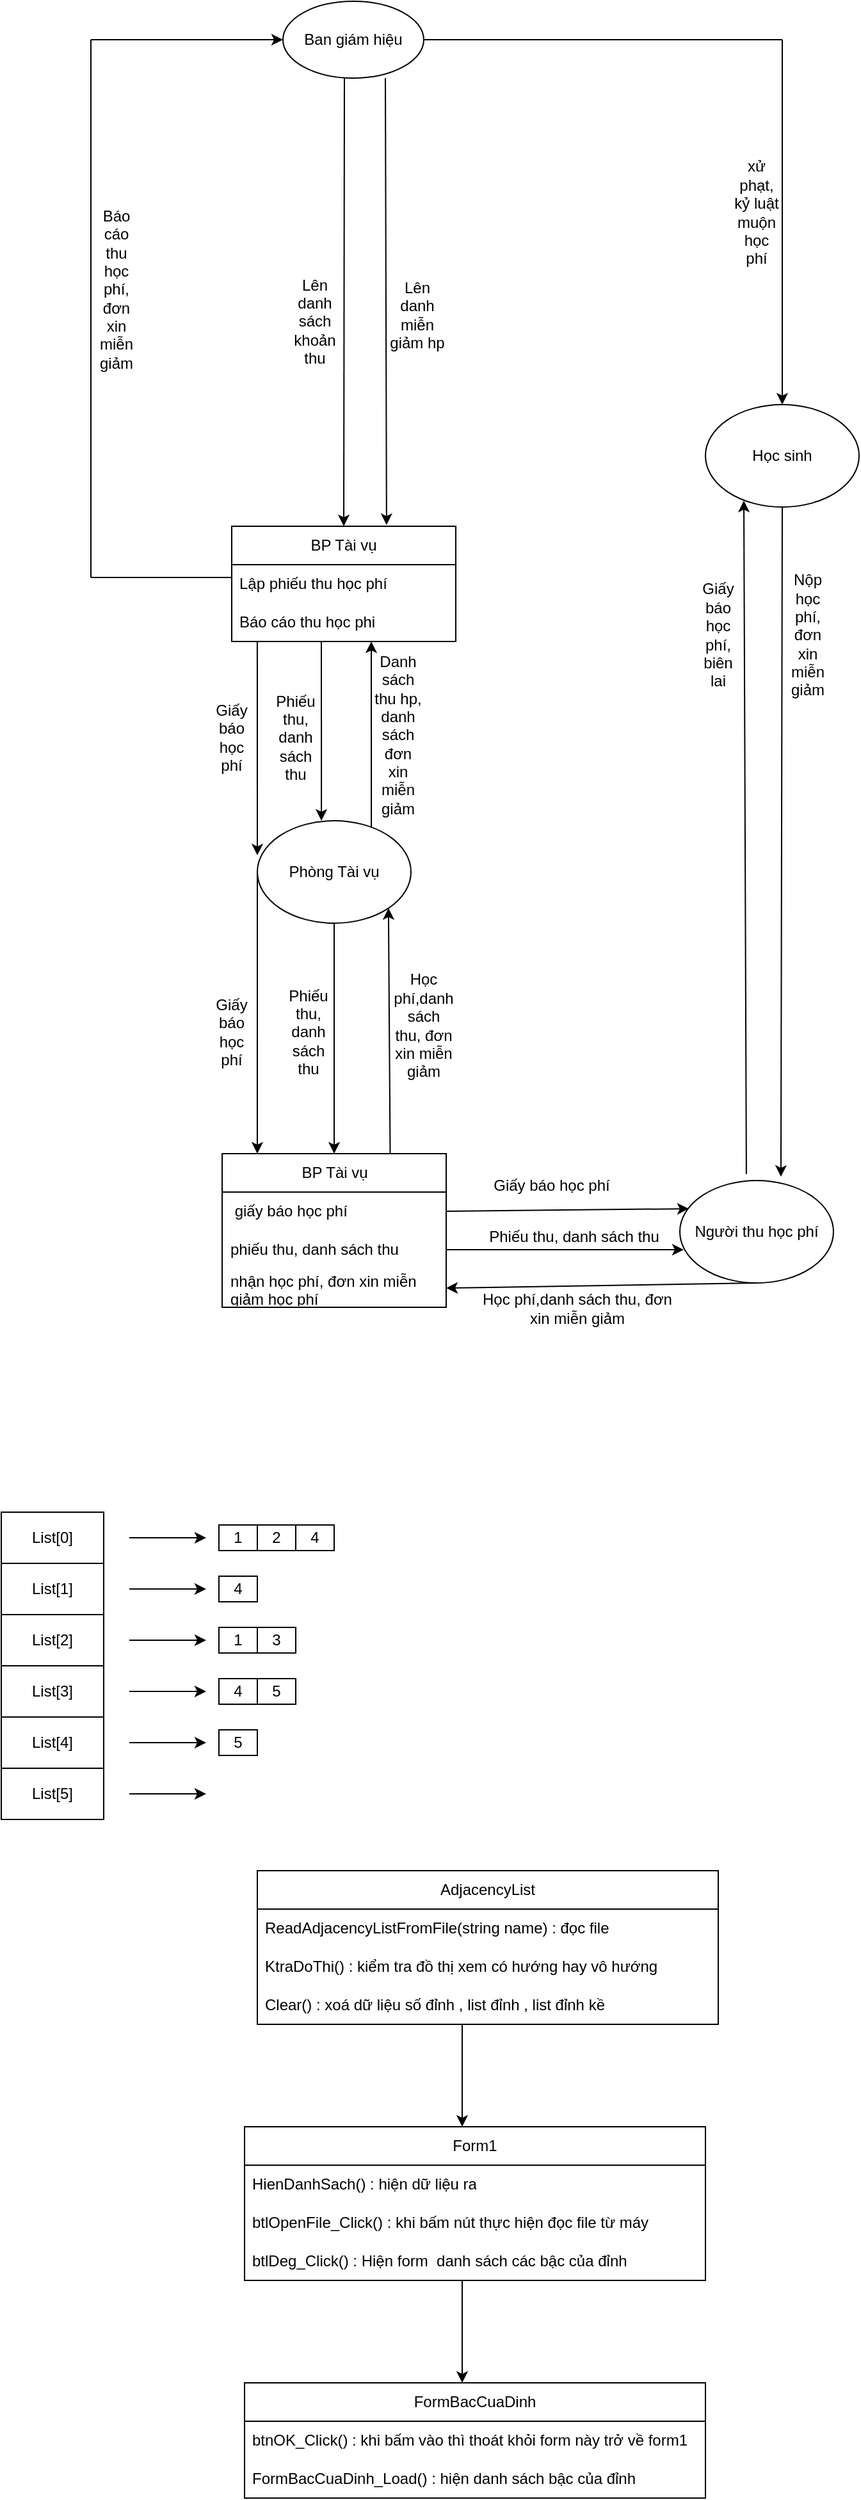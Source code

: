 <mxfile version="22.1.5" type="github">
  <diagram id="C5RBs43oDa-KdzZeNtuy" name="Page-1">
    <mxGraphModel dx="1050" dy="522" grid="1" gridSize="10" guides="1" tooltips="1" connect="1" arrows="1" fold="1" page="1" pageScale="1" pageWidth="827" pageHeight="1169" math="0" shadow="0">
      <root>
        <mxCell id="WIyWlLk6GJQsqaUBKTNV-0" />
        <mxCell id="WIyWlLk6GJQsqaUBKTNV-1" parent="WIyWlLk6GJQsqaUBKTNV-0" />
        <mxCell id="xmQk3MgsUaHxCkNboZjA-4" value="Ban giám hiệu" style="ellipse;whiteSpace=wrap;html=1;" parent="WIyWlLk6GJQsqaUBKTNV-1" vertex="1">
          <mxGeometry x="300" y="20" width="110" height="60" as="geometry" />
        </mxCell>
        <mxCell id="xmQk3MgsUaHxCkNboZjA-5" value="Học sinh" style="ellipse;whiteSpace=wrap;html=1;" parent="WIyWlLk6GJQsqaUBKTNV-1" vertex="1">
          <mxGeometry x="630" y="335" width="120" height="80" as="geometry" />
        </mxCell>
        <mxCell id="xmQk3MgsUaHxCkNboZjA-7" value="BP Tài vụ" style="swimlane;fontStyle=0;childLayout=stackLayout;horizontal=1;startSize=30;horizontalStack=0;resizeParent=1;resizeParentMax=0;resizeLast=0;collapsible=1;marginBottom=0;whiteSpace=wrap;html=1;" parent="WIyWlLk6GJQsqaUBKTNV-1" vertex="1">
          <mxGeometry x="260" y="430" width="175" height="90" as="geometry" />
        </mxCell>
        <mxCell id="xmQk3MgsUaHxCkNboZjA-8" value="Lập phiếu thu học phí" style="text;strokeColor=none;fillColor=none;align=left;verticalAlign=middle;spacingLeft=4;spacingRight=4;overflow=hidden;points=[[0,0.5],[1,0.5]];portConstraint=eastwest;rotatable=0;whiteSpace=wrap;html=1;" parent="xmQk3MgsUaHxCkNboZjA-7" vertex="1">
          <mxGeometry y="30" width="175" height="30" as="geometry" />
        </mxCell>
        <mxCell id="xmQk3MgsUaHxCkNboZjA-9" value="Báo cáo thu học phi" style="text;strokeColor=none;fillColor=none;align=left;verticalAlign=middle;spacingLeft=4;spacingRight=4;overflow=hidden;points=[[0,0.5],[1,0.5]];portConstraint=eastwest;rotatable=0;whiteSpace=wrap;html=1;" parent="xmQk3MgsUaHxCkNboZjA-7" vertex="1">
          <mxGeometry y="60" width="175" height="30" as="geometry" />
        </mxCell>
        <mxCell id="xmQk3MgsUaHxCkNboZjA-12" value="" style="endArrow=classic;html=1;rounded=0;entryX=0.5;entryY=0;entryDx=0;entryDy=0;" parent="WIyWlLk6GJQsqaUBKTNV-1" target="xmQk3MgsUaHxCkNboZjA-7" edge="1">
          <mxGeometry width="50" height="50" relative="1" as="geometry">
            <mxPoint x="348" y="80" as="sourcePoint" />
            <mxPoint x="350" y="420" as="targetPoint" />
            <Array as="points" />
          </mxGeometry>
        </mxCell>
        <mxCell id="xmQk3MgsUaHxCkNboZjA-13" value="Lên danh sách khoản thu" style="text;html=1;strokeColor=none;fillColor=none;align=center;verticalAlign=middle;whiteSpace=wrap;rounded=0;rotation=0;" parent="WIyWlLk6GJQsqaUBKTNV-1" vertex="1">
          <mxGeometry x="300" y="205" width="50" height="130" as="geometry" />
        </mxCell>
        <mxCell id="xmQk3MgsUaHxCkNboZjA-14" value="" style="endArrow=classic;html=1;rounded=0;entryX=0.691;entryY=-0.011;entryDx=0;entryDy=0;entryPerimeter=0;" parent="WIyWlLk6GJQsqaUBKTNV-1" target="xmQk3MgsUaHxCkNboZjA-7" edge="1">
          <mxGeometry width="50" height="50" relative="1" as="geometry">
            <mxPoint x="380" y="80" as="sourcePoint" />
            <mxPoint x="380.02" y="210" as="targetPoint" />
          </mxGeometry>
        </mxCell>
        <mxCell id="xmQk3MgsUaHxCkNboZjA-15" value="Lên danh miễn giảm hp" style="text;html=1;strokeColor=none;fillColor=none;align=center;verticalAlign=middle;whiteSpace=wrap;rounded=0;rotation=0;" parent="WIyWlLk6GJQsqaUBKTNV-1" vertex="1">
          <mxGeometry x="380" y="200" width="50" height="130" as="geometry" />
        </mxCell>
        <mxCell id="xmQk3MgsUaHxCkNboZjA-25" value="Phòng Tài vụ" style="ellipse;whiteSpace=wrap;html=1;" parent="WIyWlLk6GJQsqaUBKTNV-1" vertex="1">
          <mxGeometry x="280" y="660" width="120" height="80" as="geometry" />
        </mxCell>
        <mxCell id="xmQk3MgsUaHxCkNboZjA-26" value="" style="endArrow=classic;html=1;rounded=0;exitX=0.114;exitY=1;exitDx=0;exitDy=0;exitPerimeter=0;entryX=0;entryY=0.338;entryDx=0;entryDy=0;entryPerimeter=0;" parent="WIyWlLk6GJQsqaUBKTNV-1" source="xmQk3MgsUaHxCkNboZjA-9" target="xmQk3MgsUaHxCkNboZjA-25" edge="1">
          <mxGeometry width="50" height="50" relative="1" as="geometry">
            <mxPoint x="290" y="520" as="sourcePoint" />
            <mxPoint x="298" y="672" as="targetPoint" />
          </mxGeometry>
        </mxCell>
        <mxCell id="xmQk3MgsUaHxCkNboZjA-27" value="Giấy báo học phí" style="text;html=1;strokeColor=none;fillColor=none;align=center;verticalAlign=middle;whiteSpace=wrap;rounded=0;rotation=0;" parent="WIyWlLk6GJQsqaUBKTNV-1" vertex="1">
          <mxGeometry x="240" y="530" width="40" height="130" as="geometry" />
        </mxCell>
        <mxCell id="xmQk3MgsUaHxCkNboZjA-28" value="" style="endArrow=classic;html=1;rounded=0;exitX=0.4;exitY=1;exitDx=0;exitDy=0;exitPerimeter=0;entryX=0.417;entryY=0;entryDx=0;entryDy=0;entryPerimeter=0;" parent="WIyWlLk6GJQsqaUBKTNV-1" source="xmQk3MgsUaHxCkNboZjA-9" target="xmQk3MgsUaHxCkNboZjA-25" edge="1">
          <mxGeometry width="50" height="50" relative="1" as="geometry">
            <mxPoint x="349" y="532" as="sourcePoint" />
            <mxPoint x="390" y="650" as="targetPoint" />
          </mxGeometry>
        </mxCell>
        <mxCell id="xmQk3MgsUaHxCkNboZjA-29" value="Phiếu thu, danh sách thu" style="text;html=1;strokeColor=none;fillColor=none;align=center;verticalAlign=middle;whiteSpace=wrap;rounded=0;rotation=0;" parent="WIyWlLk6GJQsqaUBKTNV-1" vertex="1">
          <mxGeometry x="300" y="535" width="20" height="120" as="geometry" />
        </mxCell>
        <mxCell id="xmQk3MgsUaHxCkNboZjA-30" value="" style="endArrow=none;html=1;rounded=0;" parent="WIyWlLk6GJQsqaUBKTNV-1" edge="1">
          <mxGeometry width="50" height="50" relative="1" as="geometry">
            <mxPoint x="150" y="470" as="sourcePoint" />
            <mxPoint x="260" y="470" as="targetPoint" />
          </mxGeometry>
        </mxCell>
        <mxCell id="xmQk3MgsUaHxCkNboZjA-31" value="" style="endArrow=none;html=1;rounded=0;" parent="WIyWlLk6GJQsqaUBKTNV-1" edge="1">
          <mxGeometry width="50" height="50" relative="1" as="geometry">
            <mxPoint x="150" y="470" as="sourcePoint" />
            <mxPoint x="150" y="50" as="targetPoint" />
          </mxGeometry>
        </mxCell>
        <mxCell id="xmQk3MgsUaHxCkNboZjA-32" value="" style="endArrow=classic;html=1;rounded=0;entryX=0;entryY=0.5;entryDx=0;entryDy=0;" parent="WIyWlLk6GJQsqaUBKTNV-1" target="xmQk3MgsUaHxCkNboZjA-4" edge="1">
          <mxGeometry width="50" height="50" relative="1" as="geometry">
            <mxPoint x="150" y="50" as="sourcePoint" />
            <mxPoint x="450" y="260" as="targetPoint" />
          </mxGeometry>
        </mxCell>
        <mxCell id="xmQk3MgsUaHxCkNboZjA-33" value="Báo cáo thu học phí, đơn xin miễn giảm" style="text;html=1;strokeColor=none;fillColor=none;align=center;verticalAlign=middle;whiteSpace=wrap;rounded=0;rotation=0;" parent="WIyWlLk6GJQsqaUBKTNV-1" vertex="1">
          <mxGeometry x="150" y="180" width="40" height="130" as="geometry" />
        </mxCell>
        <mxCell id="xmQk3MgsUaHxCkNboZjA-34" value="" style="endArrow=classic;html=1;rounded=0;exitX=0;exitY=0.5;exitDx=0;exitDy=0;entryX=0.157;entryY=0;entryDx=0;entryDy=0;entryPerimeter=0;" parent="WIyWlLk6GJQsqaUBKTNV-1" source="xmQk3MgsUaHxCkNboZjA-25" target="-vV9-nSeKYRdDwyLPkwH-0" edge="1">
          <mxGeometry width="50" height="50" relative="1" as="geometry">
            <mxPoint x="400" y="580" as="sourcePoint" />
            <mxPoint x="450" y="530" as="targetPoint" />
          </mxGeometry>
        </mxCell>
        <mxCell id="xmQk3MgsUaHxCkNboZjA-35" value="Giấy báo học phí" style="text;html=1;strokeColor=none;fillColor=none;align=center;verticalAlign=middle;whiteSpace=wrap;rounded=0;rotation=0;" parent="WIyWlLk6GJQsqaUBKTNV-1" vertex="1">
          <mxGeometry x="240" y="760" width="40" height="130" as="geometry" />
        </mxCell>
        <mxCell id="xmQk3MgsUaHxCkNboZjA-36" value="" style="endArrow=classic;html=1;rounded=0;exitX=0.5;exitY=1;exitDx=0;exitDy=0;entryX=0.5;entryY=0;entryDx=0;entryDy=0;" parent="WIyWlLk6GJQsqaUBKTNV-1" source="xmQk3MgsUaHxCkNboZjA-25" target="-vV9-nSeKYRdDwyLPkwH-0" edge="1">
          <mxGeometry width="50" height="50" relative="1" as="geometry">
            <mxPoint x="392" y="682" as="sourcePoint" />
            <mxPoint x="652" y="683" as="targetPoint" />
          </mxGeometry>
        </mxCell>
        <mxCell id="xmQk3MgsUaHxCkNboZjA-37" value="Phiếu thu, danh sách thu" style="text;html=1;strokeColor=none;fillColor=none;align=center;verticalAlign=middle;whiteSpace=wrap;rounded=0;rotation=0;" parent="WIyWlLk6GJQsqaUBKTNV-1" vertex="1">
          <mxGeometry x="300" y="725" width="40" height="200" as="geometry" />
        </mxCell>
        <mxCell id="xmQk3MgsUaHxCkNboZjA-38" value="" style="endArrow=classic;html=1;rounded=0;exitX=0.433;exitY=-0.062;exitDx=0;exitDy=0;exitPerimeter=0;" parent="WIyWlLk6GJQsqaUBKTNV-1" source="-vV9-nSeKYRdDwyLPkwH-6" edge="1">
          <mxGeometry width="50" height="50" relative="1" as="geometry">
            <mxPoint x="660.96" y="662" as="sourcePoint" />
            <mxPoint x="660" y="410" as="targetPoint" />
          </mxGeometry>
        </mxCell>
        <mxCell id="xmQk3MgsUaHxCkNboZjA-39" value="Giấy báo học phí, biên lai" style="text;html=1;strokeColor=none;fillColor=none;align=center;verticalAlign=middle;whiteSpace=wrap;rounded=0;rotation=0;" parent="WIyWlLk6GJQsqaUBKTNV-1" vertex="1">
          <mxGeometry x="620" y="450" width="40" height="130" as="geometry" />
        </mxCell>
        <mxCell id="xmQk3MgsUaHxCkNboZjA-40" value="Nộp học phí, đơn xin miễn giảm" style="text;html=1;strokeColor=none;fillColor=none;align=center;verticalAlign=middle;whiteSpace=wrap;rounded=0;rotation=0;" parent="WIyWlLk6GJQsqaUBKTNV-1" vertex="1">
          <mxGeometry x="690" y="450" width="40" height="130" as="geometry" />
        </mxCell>
        <mxCell id="xmQk3MgsUaHxCkNboZjA-41" value="" style="endArrow=classic;html=1;rounded=0;exitX=0.5;exitY=1;exitDx=0;exitDy=0;entryX=0.658;entryY=-0.037;entryDx=0;entryDy=0;entryPerimeter=0;" parent="WIyWlLk6GJQsqaUBKTNV-1" source="xmQk3MgsUaHxCkNboZjA-5" target="-vV9-nSeKYRdDwyLPkwH-6" edge="1">
          <mxGeometry width="50" height="50" relative="1" as="geometry">
            <mxPoint x="690.5" y="680" as="sourcePoint" />
            <mxPoint x="690" y="660" as="targetPoint" />
          </mxGeometry>
        </mxCell>
        <mxCell id="xmQk3MgsUaHxCkNboZjA-42" value="" style="endArrow=classic;html=1;rounded=0;entryX=1;entryY=1;entryDx=0;entryDy=0;exitX=0.75;exitY=0;exitDx=0;exitDy=0;" parent="WIyWlLk6GJQsqaUBKTNV-1" source="-vV9-nSeKYRdDwyLPkwH-0" target="xmQk3MgsUaHxCkNboZjA-25" edge="1">
          <mxGeometry width="50" height="50" relative="1" as="geometry">
            <mxPoint x="630" y="710" as="sourcePoint" />
            <mxPoint x="450" y="520" as="targetPoint" />
          </mxGeometry>
        </mxCell>
        <mxCell id="xmQk3MgsUaHxCkNboZjA-43" value="Học phí,danh sách thu, đơn xin miễn giảm" style="text;html=1;strokeColor=none;fillColor=none;align=center;verticalAlign=middle;whiteSpace=wrap;rounded=0;rotation=0;" parent="WIyWlLk6GJQsqaUBKTNV-1" vertex="1">
          <mxGeometry x="385" y="740" width="50" height="160" as="geometry" />
        </mxCell>
        <mxCell id="xmQk3MgsUaHxCkNboZjA-45" value="" style="endArrow=classic;html=1;rounded=0;exitX=0.742;exitY=0.063;exitDx=0;exitDy=0;exitPerimeter=0;" parent="WIyWlLk6GJQsqaUBKTNV-1" source="xmQk3MgsUaHxCkNboZjA-25" edge="1">
          <mxGeometry width="50" height="50" relative="1" as="geometry">
            <mxPoint x="367" y="660" as="sourcePoint" />
            <mxPoint x="369" y="520" as="targetPoint" />
          </mxGeometry>
        </mxCell>
        <mxCell id="xmQk3MgsUaHxCkNboZjA-46" value="Danh sách thu hp, danh sách đơn xin miễn giảm" style="text;html=1;strokeColor=none;fillColor=none;align=center;verticalAlign=middle;whiteSpace=wrap;rounded=0;rotation=0;" parent="WIyWlLk6GJQsqaUBKTNV-1" vertex="1">
          <mxGeometry x="370" y="525" width="40" height="135" as="geometry" />
        </mxCell>
        <mxCell id="9L4HQrT2lWCUePaBfxo1-0" value="" style="endArrow=none;html=1;rounded=0;exitX=1;exitY=0.5;exitDx=0;exitDy=0;" parent="WIyWlLk6GJQsqaUBKTNV-1" source="xmQk3MgsUaHxCkNboZjA-4" edge="1">
          <mxGeometry width="50" height="50" relative="1" as="geometry">
            <mxPoint x="390" y="290" as="sourcePoint" />
            <mxPoint x="690" y="50" as="targetPoint" />
          </mxGeometry>
        </mxCell>
        <mxCell id="9L4HQrT2lWCUePaBfxo1-1" value="" style="endArrow=classic;html=1;rounded=0;entryX=0.5;entryY=0;entryDx=0;entryDy=0;" parent="WIyWlLk6GJQsqaUBKTNV-1" target="xmQk3MgsUaHxCkNboZjA-5" edge="1">
          <mxGeometry width="50" height="50" relative="1" as="geometry">
            <mxPoint x="690" y="50" as="sourcePoint" />
            <mxPoint x="440" y="240" as="targetPoint" />
          </mxGeometry>
        </mxCell>
        <mxCell id="9L4HQrT2lWCUePaBfxo1-2" value="xử phạt, kỷ luật muộn học phí" style="text;html=1;strokeColor=none;fillColor=none;align=center;verticalAlign=middle;whiteSpace=wrap;rounded=0;" parent="WIyWlLk6GJQsqaUBKTNV-1" vertex="1">
          <mxGeometry x="650" y="70" width="40" height="230" as="geometry" />
        </mxCell>
        <mxCell id="-vV9-nSeKYRdDwyLPkwH-0" value="BP Tài vụ" style="swimlane;fontStyle=0;childLayout=stackLayout;horizontal=1;startSize=30;horizontalStack=0;resizeParent=1;resizeParentMax=0;resizeLast=0;collapsible=1;marginBottom=0;whiteSpace=wrap;html=1;" parent="WIyWlLk6GJQsqaUBKTNV-1" vertex="1">
          <mxGeometry x="252.5" y="920" width="175" height="120" as="geometry" />
        </mxCell>
        <mxCell id="-vV9-nSeKYRdDwyLPkwH-1" value="&amp;nbsp;giấy báo học phí" style="text;strokeColor=none;fillColor=none;align=left;verticalAlign=middle;spacingLeft=4;spacingRight=4;overflow=hidden;points=[[0,0.5],[1,0.5]];portConstraint=eastwest;rotatable=0;whiteSpace=wrap;html=1;" parent="-vV9-nSeKYRdDwyLPkwH-0" vertex="1">
          <mxGeometry y="30" width="175" height="30" as="geometry" />
        </mxCell>
        <mxCell id="-vV9-nSeKYRdDwyLPkwH-2" value="phiếu thu, danh sách thu" style="text;strokeColor=none;fillColor=none;align=left;verticalAlign=middle;spacingLeft=4;spacingRight=4;overflow=hidden;points=[[0,0.5],[1,0.5]];portConstraint=eastwest;rotatable=0;whiteSpace=wrap;html=1;" parent="-vV9-nSeKYRdDwyLPkwH-0" vertex="1">
          <mxGeometry y="60" width="175" height="30" as="geometry" />
        </mxCell>
        <mxCell id="-vV9-nSeKYRdDwyLPkwH-5" value="nhận học phí, đơn xin miễn giảm học phí" style="text;strokeColor=none;fillColor=none;align=left;verticalAlign=middle;spacingLeft=4;spacingRight=4;overflow=hidden;points=[[0,0.5],[1,0.5]];portConstraint=eastwest;rotatable=0;whiteSpace=wrap;html=1;" parent="-vV9-nSeKYRdDwyLPkwH-0" vertex="1">
          <mxGeometry y="90" width="175" height="30" as="geometry" />
        </mxCell>
        <mxCell id="-vV9-nSeKYRdDwyLPkwH-6" value="Người thu học phí" style="ellipse;whiteSpace=wrap;html=1;" parent="WIyWlLk6GJQsqaUBKTNV-1" vertex="1">
          <mxGeometry x="610" y="941" width="120" height="80" as="geometry" />
        </mxCell>
        <mxCell id="-vV9-nSeKYRdDwyLPkwH-7" value="" style="endArrow=classic;html=1;rounded=0;exitX=1;exitY=0.5;exitDx=0;exitDy=0;entryX=0.058;entryY=0.275;entryDx=0;entryDy=0;entryPerimeter=0;" parent="WIyWlLk6GJQsqaUBKTNV-1" source="-vV9-nSeKYRdDwyLPkwH-1" target="-vV9-nSeKYRdDwyLPkwH-6" edge="1">
          <mxGeometry width="50" height="50" relative="1" as="geometry">
            <mxPoint x="500" y="950" as="sourcePoint" />
            <mxPoint x="550" y="900" as="targetPoint" />
          </mxGeometry>
        </mxCell>
        <mxCell id="-vV9-nSeKYRdDwyLPkwH-9" value="Giấy báo học phí" style="text;html=1;strokeColor=none;fillColor=none;align=center;verticalAlign=middle;whiteSpace=wrap;rounded=0;rotation=0;" parent="WIyWlLk6GJQsqaUBKTNV-1" vertex="1">
          <mxGeometry x="435" y="930" width="150" height="30" as="geometry" />
        </mxCell>
        <mxCell id="-vV9-nSeKYRdDwyLPkwH-10" value="Phiếu thu, danh sách thu" style="text;html=1;strokeColor=none;fillColor=none;align=center;verticalAlign=middle;whiteSpace=wrap;rounded=0;rotation=0;" parent="WIyWlLk6GJQsqaUBKTNV-1" vertex="1">
          <mxGeometry x="450" y="970" width="155" height="30" as="geometry" />
        </mxCell>
        <mxCell id="-vV9-nSeKYRdDwyLPkwH-11" value="" style="endArrow=classic;html=1;rounded=0;exitX=1;exitY=0.5;exitDx=0;exitDy=0;entryX=0.025;entryY=0.675;entryDx=0;entryDy=0;entryPerimeter=0;" parent="WIyWlLk6GJQsqaUBKTNV-1" source="-vV9-nSeKYRdDwyLPkwH-2" target="-vV9-nSeKYRdDwyLPkwH-6" edge="1">
          <mxGeometry width="50" height="50" relative="1" as="geometry">
            <mxPoint x="390" y="1000" as="sourcePoint" />
            <mxPoint x="440" y="950" as="targetPoint" />
          </mxGeometry>
        </mxCell>
        <mxCell id="-vV9-nSeKYRdDwyLPkwH-12" value="" style="endArrow=classic;html=1;rounded=0;exitX=0.5;exitY=1;exitDx=0;exitDy=0;entryX=1;entryY=0.5;entryDx=0;entryDy=0;" parent="WIyWlLk6GJQsqaUBKTNV-1" source="-vV9-nSeKYRdDwyLPkwH-6" target="-vV9-nSeKYRdDwyLPkwH-5" edge="1">
          <mxGeometry width="50" height="50" relative="1" as="geometry">
            <mxPoint x="390" y="1000" as="sourcePoint" />
            <mxPoint x="440" y="950" as="targetPoint" />
          </mxGeometry>
        </mxCell>
        <mxCell id="-vV9-nSeKYRdDwyLPkwH-13" value="Học phí,danh sách thu, đơn xin miễn giảm" style="text;html=1;strokeColor=none;fillColor=none;align=center;verticalAlign=middle;whiteSpace=wrap;rounded=0;rotation=0;" parent="WIyWlLk6GJQsqaUBKTNV-1" vertex="1">
          <mxGeometry x="450" y="1021" width="160" height="40" as="geometry" />
        </mxCell>
        <mxCell id="oM_o3pCIUl9nxBPxIS0T-0" value="" style="shape=table;startSize=0;container=1;collapsible=0;childLayout=tableLayout;" parent="WIyWlLk6GJQsqaUBKTNV-1" vertex="1">
          <mxGeometry x="80" y="1200" width="80" height="240" as="geometry" />
        </mxCell>
        <mxCell id="oM_o3pCIUl9nxBPxIS0T-1" value="" style="shape=tableRow;horizontal=0;startSize=0;swimlaneHead=0;swimlaneBody=0;strokeColor=inherit;top=0;left=0;bottom=0;right=0;collapsible=0;dropTarget=0;fillColor=none;points=[[0,0.5],[1,0.5]];portConstraint=eastwest;" parent="oM_o3pCIUl9nxBPxIS0T-0" vertex="1">
          <mxGeometry width="80" height="40" as="geometry" />
        </mxCell>
        <mxCell id="oM_o3pCIUl9nxBPxIS0T-2" value="List[0]" style="shape=partialRectangle;html=1;whiteSpace=wrap;connectable=0;strokeColor=inherit;overflow=hidden;fillColor=none;top=0;left=0;bottom=0;right=0;pointerEvents=1;" parent="oM_o3pCIUl9nxBPxIS0T-1" vertex="1">
          <mxGeometry width="80" height="40" as="geometry">
            <mxRectangle width="80" height="40" as="alternateBounds" />
          </mxGeometry>
        </mxCell>
        <mxCell id="oM_o3pCIUl9nxBPxIS0T-3" value="" style="shape=tableRow;horizontal=0;startSize=0;swimlaneHead=0;swimlaneBody=0;strokeColor=inherit;top=0;left=0;bottom=0;right=0;collapsible=0;dropTarget=0;fillColor=none;points=[[0,0.5],[1,0.5]];portConstraint=eastwest;" parent="oM_o3pCIUl9nxBPxIS0T-0" vertex="1">
          <mxGeometry y="40" width="80" height="40" as="geometry" />
        </mxCell>
        <mxCell id="oM_o3pCIUl9nxBPxIS0T-4" value="List[1]" style="shape=partialRectangle;html=1;whiteSpace=wrap;connectable=0;strokeColor=inherit;overflow=hidden;fillColor=none;top=0;left=0;bottom=0;right=0;pointerEvents=1;" parent="oM_o3pCIUl9nxBPxIS0T-3" vertex="1">
          <mxGeometry width="80" height="40" as="geometry">
            <mxRectangle width="80" height="40" as="alternateBounds" />
          </mxGeometry>
        </mxCell>
        <mxCell id="oM_o3pCIUl9nxBPxIS0T-5" value="" style="shape=tableRow;horizontal=0;startSize=0;swimlaneHead=0;swimlaneBody=0;strokeColor=inherit;top=0;left=0;bottom=0;right=0;collapsible=0;dropTarget=0;fillColor=none;points=[[0,0.5],[1,0.5]];portConstraint=eastwest;" parent="oM_o3pCIUl9nxBPxIS0T-0" vertex="1">
          <mxGeometry y="80" width="80" height="40" as="geometry" />
        </mxCell>
        <mxCell id="oM_o3pCIUl9nxBPxIS0T-6" value="List[2]" style="shape=partialRectangle;html=1;whiteSpace=wrap;connectable=0;strokeColor=inherit;overflow=hidden;fillColor=none;top=0;left=0;bottom=0;right=0;pointerEvents=1;" parent="oM_o3pCIUl9nxBPxIS0T-5" vertex="1">
          <mxGeometry width="80" height="40" as="geometry">
            <mxRectangle width="80" height="40" as="alternateBounds" />
          </mxGeometry>
        </mxCell>
        <mxCell id="oM_o3pCIUl9nxBPxIS0T-7" value="" style="shape=tableRow;horizontal=0;startSize=0;swimlaneHead=0;swimlaneBody=0;strokeColor=inherit;top=0;left=0;bottom=0;right=0;collapsible=0;dropTarget=0;fillColor=none;points=[[0,0.5],[1,0.5]];portConstraint=eastwest;" parent="oM_o3pCIUl9nxBPxIS0T-0" vertex="1">
          <mxGeometry y="120" width="80" height="40" as="geometry" />
        </mxCell>
        <mxCell id="oM_o3pCIUl9nxBPxIS0T-8" value="List[3]" style="shape=partialRectangle;html=1;whiteSpace=wrap;connectable=0;strokeColor=inherit;overflow=hidden;fillColor=none;top=0;left=0;bottom=0;right=0;pointerEvents=1;" parent="oM_o3pCIUl9nxBPxIS0T-7" vertex="1">
          <mxGeometry width="80" height="40" as="geometry">
            <mxRectangle width="80" height="40" as="alternateBounds" />
          </mxGeometry>
        </mxCell>
        <mxCell id="oM_o3pCIUl9nxBPxIS0T-9" value="" style="shape=tableRow;horizontal=0;startSize=0;swimlaneHead=0;swimlaneBody=0;strokeColor=inherit;top=0;left=0;bottom=0;right=0;collapsible=0;dropTarget=0;fillColor=none;points=[[0,0.5],[1,0.5]];portConstraint=eastwest;" parent="oM_o3pCIUl9nxBPxIS0T-0" vertex="1">
          <mxGeometry y="160" width="80" height="40" as="geometry" />
        </mxCell>
        <mxCell id="oM_o3pCIUl9nxBPxIS0T-10" value="List[4]" style="shape=partialRectangle;html=1;whiteSpace=wrap;connectable=0;strokeColor=inherit;overflow=hidden;fillColor=none;top=0;left=0;bottom=0;right=0;pointerEvents=1;" parent="oM_o3pCIUl9nxBPxIS0T-9" vertex="1">
          <mxGeometry width="80" height="40" as="geometry">
            <mxRectangle width="80" height="40" as="alternateBounds" />
          </mxGeometry>
        </mxCell>
        <mxCell id="oM_o3pCIUl9nxBPxIS0T-11" value="" style="shape=tableRow;horizontal=0;startSize=0;swimlaneHead=0;swimlaneBody=0;strokeColor=inherit;top=0;left=0;bottom=0;right=0;collapsible=0;dropTarget=0;fillColor=none;points=[[0,0.5],[1,0.5]];portConstraint=eastwest;" parent="oM_o3pCIUl9nxBPxIS0T-0" vertex="1">
          <mxGeometry y="200" width="80" height="40" as="geometry" />
        </mxCell>
        <mxCell id="oM_o3pCIUl9nxBPxIS0T-12" value="List[5]" style="shape=partialRectangle;html=1;whiteSpace=wrap;connectable=0;strokeColor=inherit;overflow=hidden;fillColor=none;top=0;left=0;bottom=0;right=0;pointerEvents=1;" parent="oM_o3pCIUl9nxBPxIS0T-11" vertex="1">
          <mxGeometry width="80" height="40" as="geometry">
            <mxRectangle width="80" height="40" as="alternateBounds" />
          </mxGeometry>
        </mxCell>
        <mxCell id="oM_o3pCIUl9nxBPxIS0T-13" value="" style="endArrow=classic;html=1;rounded=0;" parent="WIyWlLk6GJQsqaUBKTNV-1" edge="1">
          <mxGeometry width="50" height="50" relative="1" as="geometry">
            <mxPoint x="180" y="1220" as="sourcePoint" />
            <mxPoint x="240" y="1220" as="targetPoint" />
          </mxGeometry>
        </mxCell>
        <mxCell id="oM_o3pCIUl9nxBPxIS0T-14" value="" style="endArrow=classic;html=1;rounded=0;" parent="WIyWlLk6GJQsqaUBKTNV-1" edge="1">
          <mxGeometry width="50" height="50" relative="1" as="geometry">
            <mxPoint x="180" y="1380" as="sourcePoint" />
            <mxPoint x="240" y="1380" as="targetPoint" />
          </mxGeometry>
        </mxCell>
        <mxCell id="oM_o3pCIUl9nxBPxIS0T-15" value="" style="endArrow=classic;html=1;rounded=0;" parent="WIyWlLk6GJQsqaUBKTNV-1" edge="1">
          <mxGeometry width="50" height="50" relative="1" as="geometry">
            <mxPoint x="180" y="1260" as="sourcePoint" />
            <mxPoint x="240" y="1260" as="targetPoint" />
          </mxGeometry>
        </mxCell>
        <mxCell id="oM_o3pCIUl9nxBPxIS0T-16" value="" style="endArrow=classic;html=1;rounded=0;" parent="WIyWlLk6GJQsqaUBKTNV-1" edge="1">
          <mxGeometry width="50" height="50" relative="1" as="geometry">
            <mxPoint x="180" y="1300" as="sourcePoint" />
            <mxPoint x="240" y="1300" as="targetPoint" />
          </mxGeometry>
        </mxCell>
        <mxCell id="oM_o3pCIUl9nxBPxIS0T-17" value="" style="endArrow=classic;html=1;rounded=0;" parent="WIyWlLk6GJQsqaUBKTNV-1" edge="1">
          <mxGeometry width="50" height="50" relative="1" as="geometry">
            <mxPoint x="180" y="1340" as="sourcePoint" />
            <mxPoint x="240" y="1340" as="targetPoint" />
          </mxGeometry>
        </mxCell>
        <mxCell id="oM_o3pCIUl9nxBPxIS0T-18" value="" style="endArrow=classic;html=1;rounded=0;" parent="WIyWlLk6GJQsqaUBKTNV-1" edge="1">
          <mxGeometry width="50" height="50" relative="1" as="geometry">
            <mxPoint x="180" y="1420" as="sourcePoint" />
            <mxPoint x="240" y="1420" as="targetPoint" />
          </mxGeometry>
        </mxCell>
        <mxCell id="oM_o3pCIUl9nxBPxIS0T-19" value="" style="shape=table;startSize=0;container=1;collapsible=0;childLayout=tableLayout;" parent="WIyWlLk6GJQsqaUBKTNV-1" vertex="1">
          <mxGeometry x="250" y="1210" width="90" height="20" as="geometry" />
        </mxCell>
        <mxCell id="oM_o3pCIUl9nxBPxIS0T-20" value="" style="shape=tableRow;horizontal=0;startSize=0;swimlaneHead=0;swimlaneBody=0;strokeColor=inherit;top=0;left=0;bottom=0;right=0;collapsible=0;dropTarget=0;fillColor=none;points=[[0,0.5],[1,0.5]];portConstraint=eastwest;" parent="oM_o3pCIUl9nxBPxIS0T-19" vertex="1">
          <mxGeometry width="90" height="20" as="geometry" />
        </mxCell>
        <mxCell id="oM_o3pCIUl9nxBPxIS0T-21" value="1" style="shape=partialRectangle;html=1;whiteSpace=wrap;connectable=0;strokeColor=inherit;overflow=hidden;fillColor=none;top=0;left=0;bottom=0;right=0;pointerEvents=1;" parent="oM_o3pCIUl9nxBPxIS0T-20" vertex="1">
          <mxGeometry width="30" height="20" as="geometry">
            <mxRectangle width="30" height="20" as="alternateBounds" />
          </mxGeometry>
        </mxCell>
        <mxCell id="oM_o3pCIUl9nxBPxIS0T-22" value="2" style="shape=partialRectangle;html=1;whiteSpace=wrap;connectable=0;strokeColor=inherit;overflow=hidden;fillColor=none;top=0;left=0;bottom=0;right=0;pointerEvents=1;" parent="oM_o3pCIUl9nxBPxIS0T-20" vertex="1">
          <mxGeometry x="30" width="30" height="20" as="geometry">
            <mxRectangle width="30" height="20" as="alternateBounds" />
          </mxGeometry>
        </mxCell>
        <mxCell id="oM_o3pCIUl9nxBPxIS0T-23" value="4" style="shape=partialRectangle;html=1;whiteSpace=wrap;connectable=0;strokeColor=inherit;overflow=hidden;fillColor=none;top=0;left=0;bottom=0;right=0;pointerEvents=1;" parent="oM_o3pCIUl9nxBPxIS0T-20" vertex="1">
          <mxGeometry x="60" width="30" height="20" as="geometry">
            <mxRectangle width="30" height="20" as="alternateBounds" />
          </mxGeometry>
        </mxCell>
        <mxCell id="oM_o3pCIUl9nxBPxIS0T-52" style="edgeStyle=orthogonalEdgeStyle;rounded=0;orthogonalLoop=1;jettySize=auto;html=1;exitX=1;exitY=0.5;exitDx=0;exitDy=0;" parent="oM_o3pCIUl9nxBPxIS0T-19" source="oM_o3pCIUl9nxBPxIS0T-19" target="oM_o3pCIUl9nxBPxIS0T-20" edge="1">
          <mxGeometry relative="1" as="geometry" />
        </mxCell>
        <mxCell id="oM_o3pCIUl9nxBPxIS0T-49" value="" style="shape=table;startSize=0;container=1;collapsible=0;childLayout=tableLayout;" parent="WIyWlLk6GJQsqaUBKTNV-1" vertex="1">
          <mxGeometry x="250" y="1250" width="30" height="20" as="geometry" />
        </mxCell>
        <mxCell id="oM_o3pCIUl9nxBPxIS0T-50" value="" style="shape=tableRow;horizontal=0;startSize=0;swimlaneHead=0;swimlaneBody=0;strokeColor=inherit;top=0;left=0;bottom=0;right=0;collapsible=0;dropTarget=0;fillColor=none;points=[[0,0.5],[1,0.5]];portConstraint=eastwest;" parent="oM_o3pCIUl9nxBPxIS0T-49" vertex="1">
          <mxGeometry width="30" height="20" as="geometry" />
        </mxCell>
        <mxCell id="oM_o3pCIUl9nxBPxIS0T-51" value="4" style="shape=partialRectangle;html=1;whiteSpace=wrap;connectable=0;strokeColor=inherit;overflow=hidden;fillColor=none;top=0;left=0;bottom=0;right=0;pointerEvents=1;" parent="oM_o3pCIUl9nxBPxIS0T-50" vertex="1">
          <mxGeometry width="30" height="20" as="geometry">
            <mxRectangle width="30" height="20" as="alternateBounds" />
          </mxGeometry>
        </mxCell>
        <mxCell id="oM_o3pCIUl9nxBPxIS0T-56" value="" style="shape=table;startSize=0;container=1;collapsible=0;childLayout=tableLayout;" parent="WIyWlLk6GJQsqaUBKTNV-1" vertex="1">
          <mxGeometry x="250" y="1290" width="60" height="20" as="geometry" />
        </mxCell>
        <mxCell id="oM_o3pCIUl9nxBPxIS0T-57" value="" style="shape=tableRow;horizontal=0;startSize=0;swimlaneHead=0;swimlaneBody=0;strokeColor=inherit;top=0;left=0;bottom=0;right=0;collapsible=0;dropTarget=0;fillColor=none;points=[[0,0.5],[1,0.5]];portConstraint=eastwest;" parent="oM_o3pCIUl9nxBPxIS0T-56" vertex="1">
          <mxGeometry width="60" height="20" as="geometry" />
        </mxCell>
        <mxCell id="oM_o3pCIUl9nxBPxIS0T-58" value="1" style="shape=partialRectangle;html=1;whiteSpace=wrap;connectable=0;strokeColor=inherit;overflow=hidden;fillColor=none;top=0;left=0;bottom=0;right=0;pointerEvents=1;" parent="oM_o3pCIUl9nxBPxIS0T-57" vertex="1">
          <mxGeometry width="30" height="20" as="geometry">
            <mxRectangle width="30" height="20" as="alternateBounds" />
          </mxGeometry>
        </mxCell>
        <mxCell id="oM_o3pCIUl9nxBPxIS0T-59" value="3" style="shape=partialRectangle;html=1;whiteSpace=wrap;connectable=0;strokeColor=inherit;overflow=hidden;fillColor=none;top=0;left=0;bottom=0;right=0;pointerEvents=1;" parent="oM_o3pCIUl9nxBPxIS0T-57" vertex="1">
          <mxGeometry x="30" width="30" height="20" as="geometry">
            <mxRectangle width="30" height="20" as="alternateBounds" />
          </mxGeometry>
        </mxCell>
        <mxCell id="oM_o3pCIUl9nxBPxIS0T-60" value="" style="shape=table;startSize=0;container=1;collapsible=0;childLayout=tableLayout;" parent="WIyWlLk6GJQsqaUBKTNV-1" vertex="1">
          <mxGeometry x="250" y="1330" width="60" height="20" as="geometry" />
        </mxCell>
        <mxCell id="oM_o3pCIUl9nxBPxIS0T-61" value="" style="shape=tableRow;horizontal=0;startSize=0;swimlaneHead=0;swimlaneBody=0;strokeColor=inherit;top=0;left=0;bottom=0;right=0;collapsible=0;dropTarget=0;fillColor=none;points=[[0,0.5],[1,0.5]];portConstraint=eastwest;" parent="oM_o3pCIUl9nxBPxIS0T-60" vertex="1">
          <mxGeometry width="60" height="20" as="geometry" />
        </mxCell>
        <mxCell id="oM_o3pCIUl9nxBPxIS0T-62" value="4" style="shape=partialRectangle;html=1;whiteSpace=wrap;connectable=0;strokeColor=inherit;overflow=hidden;fillColor=none;top=0;left=0;bottom=0;right=0;pointerEvents=1;" parent="oM_o3pCIUl9nxBPxIS0T-61" vertex="1">
          <mxGeometry width="30" height="20" as="geometry">
            <mxRectangle width="30" height="20" as="alternateBounds" />
          </mxGeometry>
        </mxCell>
        <mxCell id="oM_o3pCIUl9nxBPxIS0T-63" value="5" style="shape=partialRectangle;html=1;whiteSpace=wrap;connectable=0;strokeColor=inherit;overflow=hidden;fillColor=none;top=0;left=0;bottom=0;right=0;pointerEvents=1;" parent="oM_o3pCIUl9nxBPxIS0T-61" vertex="1">
          <mxGeometry x="30" width="30" height="20" as="geometry">
            <mxRectangle width="30" height="20" as="alternateBounds" />
          </mxGeometry>
        </mxCell>
        <mxCell id="oM_o3pCIUl9nxBPxIS0T-64" value="" style="shape=table;startSize=0;container=1;collapsible=0;childLayout=tableLayout;" parent="WIyWlLk6GJQsqaUBKTNV-1" vertex="1">
          <mxGeometry x="250" y="1370" width="30" height="20" as="geometry" />
        </mxCell>
        <mxCell id="oM_o3pCIUl9nxBPxIS0T-65" value="" style="shape=tableRow;horizontal=0;startSize=0;swimlaneHead=0;swimlaneBody=0;strokeColor=inherit;top=0;left=0;bottom=0;right=0;collapsible=0;dropTarget=0;fillColor=none;points=[[0,0.5],[1,0.5]];portConstraint=eastwest;" parent="oM_o3pCIUl9nxBPxIS0T-64" vertex="1">
          <mxGeometry width="30" height="20" as="geometry" />
        </mxCell>
        <mxCell id="oM_o3pCIUl9nxBPxIS0T-66" value="5" style="shape=partialRectangle;html=1;whiteSpace=wrap;connectable=0;strokeColor=inherit;overflow=hidden;fillColor=none;top=0;left=0;bottom=0;right=0;pointerEvents=1;" parent="oM_o3pCIUl9nxBPxIS0T-65" vertex="1">
          <mxGeometry width="30" height="20" as="geometry">
            <mxRectangle width="30" height="20" as="alternateBounds" />
          </mxGeometry>
        </mxCell>
        <mxCell id="pB31ZOLFIcFjXM4ZGBIL-0" value="AdjacencyList" style="swimlane;fontStyle=0;childLayout=stackLayout;horizontal=1;startSize=30;horizontalStack=0;resizeParent=1;resizeParentMax=0;resizeLast=0;collapsible=1;marginBottom=0;whiteSpace=wrap;html=1;" vertex="1" parent="WIyWlLk6GJQsqaUBKTNV-1">
          <mxGeometry x="280" y="1480" width="360" height="120" as="geometry" />
        </mxCell>
        <mxCell id="pB31ZOLFIcFjXM4ZGBIL-1" value="ReadAdjacencyListFromFile(string name) : đọc file&amp;nbsp;" style="text;strokeColor=none;fillColor=none;align=left;verticalAlign=middle;spacingLeft=4;spacingRight=4;overflow=hidden;points=[[0,0.5],[1,0.5]];portConstraint=eastwest;rotatable=0;whiteSpace=wrap;html=1;" vertex="1" parent="pB31ZOLFIcFjXM4ZGBIL-0">
          <mxGeometry y="30" width="360" height="30" as="geometry" />
        </mxCell>
        <mxCell id="pB31ZOLFIcFjXM4ZGBIL-2" value="KtraDoThi() : kiểm tra đồ thị xem có hướng hay vô hướng" style="text;strokeColor=none;fillColor=none;align=left;verticalAlign=middle;spacingLeft=4;spacingRight=4;overflow=hidden;points=[[0,0.5],[1,0.5]];portConstraint=eastwest;rotatable=0;whiteSpace=wrap;html=1;" vertex="1" parent="pB31ZOLFIcFjXM4ZGBIL-0">
          <mxGeometry y="60" width="360" height="30" as="geometry" />
        </mxCell>
        <mxCell id="pB31ZOLFIcFjXM4ZGBIL-3" value="Clear() : xoá dữ liệu số đỉnh , list đỉnh , list đỉnh kề" style="text;strokeColor=none;fillColor=none;align=left;verticalAlign=middle;spacingLeft=4;spacingRight=4;overflow=hidden;points=[[0,0.5],[1,0.5]];portConstraint=eastwest;rotatable=0;whiteSpace=wrap;html=1;" vertex="1" parent="pB31ZOLFIcFjXM4ZGBIL-0">
          <mxGeometry y="90" width="360" height="30" as="geometry" />
        </mxCell>
        <mxCell id="pB31ZOLFIcFjXM4ZGBIL-4" value="Form1" style="swimlane;fontStyle=0;childLayout=stackLayout;horizontal=1;startSize=30;horizontalStack=0;resizeParent=1;resizeParentMax=0;resizeLast=0;collapsible=1;marginBottom=0;whiteSpace=wrap;html=1;" vertex="1" parent="WIyWlLk6GJQsqaUBKTNV-1">
          <mxGeometry x="270" y="1680" width="360" height="120" as="geometry" />
        </mxCell>
        <mxCell id="pB31ZOLFIcFjXM4ZGBIL-5" value="HienDanhSach() : hiện dữ liệu ra&lt;span id=&quot;docs-internal-guid-e5c6fd28-7fff-b274-dc6e-0d8380b94655&quot;&gt;&lt;/span&gt;" style="text;strokeColor=none;fillColor=none;align=left;verticalAlign=middle;spacingLeft=4;spacingRight=4;overflow=hidden;points=[[0,0.5],[1,0.5]];portConstraint=eastwest;rotatable=0;whiteSpace=wrap;html=1;" vertex="1" parent="pB31ZOLFIcFjXM4ZGBIL-4">
          <mxGeometry y="30" width="360" height="30" as="geometry" />
        </mxCell>
        <mxCell id="pB31ZOLFIcFjXM4ZGBIL-6" value="btlOpenFile_Click() : khi bấm nút thực hiện đọc file từ máy" style="text;strokeColor=none;fillColor=none;align=left;verticalAlign=middle;spacingLeft=4;spacingRight=4;overflow=hidden;points=[[0,0.5],[1,0.5]];portConstraint=eastwest;rotatable=0;whiteSpace=wrap;html=1;" vertex="1" parent="pB31ZOLFIcFjXM4ZGBIL-4">
          <mxGeometry y="60" width="360" height="30" as="geometry" />
        </mxCell>
        <mxCell id="pB31ZOLFIcFjXM4ZGBIL-7" value="btlDeg_Click() : Hiện form&amp;nbsp; danh sách các bậc của đỉnh" style="text;strokeColor=none;fillColor=none;align=left;verticalAlign=middle;spacingLeft=4;spacingRight=4;overflow=hidden;points=[[0,0.5],[1,0.5]];portConstraint=eastwest;rotatable=0;whiteSpace=wrap;html=1;" vertex="1" parent="pB31ZOLFIcFjXM4ZGBIL-4">
          <mxGeometry y="90" width="360" height="30" as="geometry" />
        </mxCell>
        <mxCell id="pB31ZOLFIcFjXM4ZGBIL-8" value="" style="endArrow=classic;html=1;rounded=0;" edge="1" parent="WIyWlLk6GJQsqaUBKTNV-1">
          <mxGeometry width="50" height="50" relative="1" as="geometry">
            <mxPoint x="440" y="1600" as="sourcePoint" />
            <mxPoint x="440" y="1680" as="targetPoint" />
          </mxGeometry>
        </mxCell>
        <mxCell id="pB31ZOLFIcFjXM4ZGBIL-9" value="FormBacCuaDinh" style="swimlane;fontStyle=0;childLayout=stackLayout;horizontal=1;startSize=30;horizontalStack=0;resizeParent=1;resizeParentMax=0;resizeLast=0;collapsible=1;marginBottom=0;whiteSpace=wrap;html=1;" vertex="1" parent="WIyWlLk6GJQsqaUBKTNV-1">
          <mxGeometry x="270" y="1880" width="360" height="90" as="geometry" />
        </mxCell>
        <mxCell id="pB31ZOLFIcFjXM4ZGBIL-10" value="btnOK_Click() : khi bấm vào thì thoát khỏi form này trở về form1" style="text;strokeColor=none;fillColor=none;align=left;verticalAlign=middle;spacingLeft=4;spacingRight=4;overflow=hidden;points=[[0,0.5],[1,0.5]];portConstraint=eastwest;rotatable=0;whiteSpace=wrap;html=1;" vertex="1" parent="pB31ZOLFIcFjXM4ZGBIL-9">
          <mxGeometry y="30" width="360" height="30" as="geometry" />
        </mxCell>
        <mxCell id="pB31ZOLFIcFjXM4ZGBIL-12" value="FormBacCuaDinh_Load() : hiện danh sách bậc của đỉnh" style="text;strokeColor=none;fillColor=none;align=left;verticalAlign=middle;spacingLeft=4;spacingRight=4;overflow=hidden;points=[[0,0.5],[1,0.5]];portConstraint=eastwest;rotatable=0;whiteSpace=wrap;html=1;" vertex="1" parent="pB31ZOLFIcFjXM4ZGBIL-9">
          <mxGeometry y="60" width="360" height="30" as="geometry" />
        </mxCell>
        <mxCell id="pB31ZOLFIcFjXM4ZGBIL-13" value="" style="endArrow=classic;html=1;rounded=0;" edge="1" parent="WIyWlLk6GJQsqaUBKTNV-1">
          <mxGeometry width="50" height="50" relative="1" as="geometry">
            <mxPoint x="440" y="1800" as="sourcePoint" />
            <mxPoint x="440" y="1880" as="targetPoint" />
          </mxGeometry>
        </mxCell>
      </root>
    </mxGraphModel>
  </diagram>
</mxfile>
